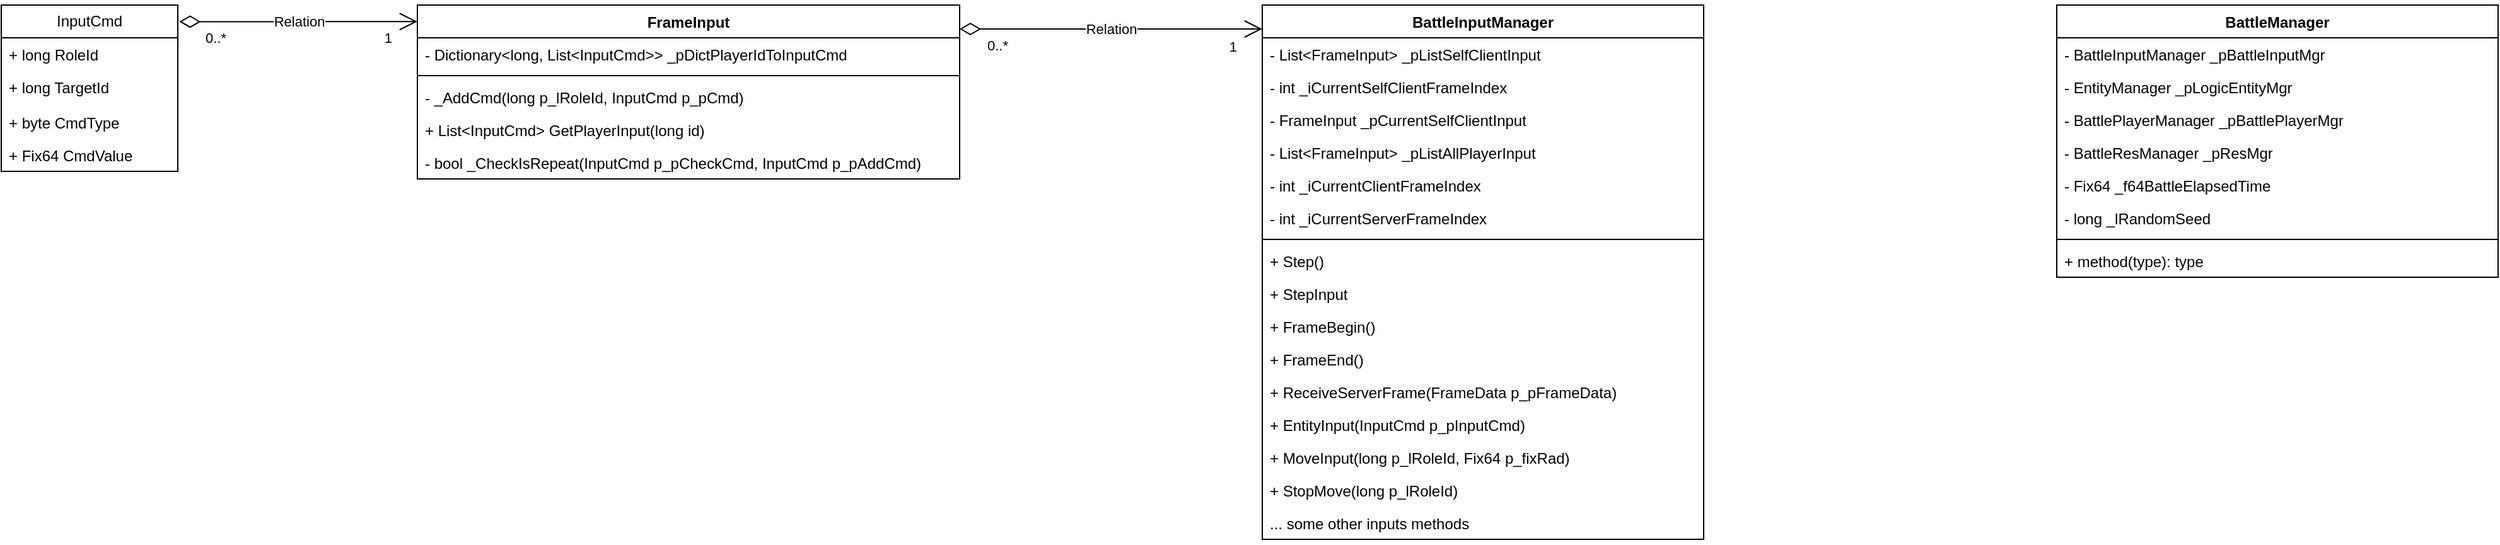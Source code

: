 <mxfile version="24.7.6">
  <diagram name="第 1 页" id="vn7D_aWN6ewGX6JlG7Fq">
    <mxGraphModel dx="660" dy="360" grid="1" gridSize="10" guides="1" tooltips="1" connect="1" arrows="1" fold="1" page="1" pageScale="1" pageWidth="827" pageHeight="1169" math="0" shadow="0">
      <root>
        <mxCell id="0" />
        <mxCell id="1" parent="0" />
        <mxCell id="2KxdIZGqT5pQ6b2vrtWy-5" value="InputCmd" style="swimlane;fontStyle=0;childLayout=stackLayout;horizontal=1;startSize=26;fillColor=none;horizontalStack=0;resizeParent=1;resizeParentMax=0;resizeLast=0;collapsible=1;marginBottom=0;whiteSpace=wrap;html=1;" vertex="1" parent="1">
          <mxGeometry x="200" y="80" width="140" height="132" as="geometry" />
        </mxCell>
        <mxCell id="2KxdIZGqT5pQ6b2vrtWy-6" value="+&amp;nbsp;long RoleId&lt;div&gt;&lt;br&gt;&lt;/div&gt;" style="text;strokeColor=none;fillColor=none;align=left;verticalAlign=top;spacingLeft=4;spacingRight=4;overflow=hidden;rotatable=0;points=[[0,0.5],[1,0.5]];portConstraint=eastwest;whiteSpace=wrap;html=1;" vertex="1" parent="2KxdIZGqT5pQ6b2vrtWy-5">
          <mxGeometry y="26" width="140" height="26" as="geometry" />
        </mxCell>
        <mxCell id="2KxdIZGqT5pQ6b2vrtWy-7" value="+ long TargetId" style="text;strokeColor=none;fillColor=none;align=left;verticalAlign=top;spacingLeft=4;spacingRight=4;overflow=hidden;rotatable=0;points=[[0,0.5],[1,0.5]];portConstraint=eastwest;whiteSpace=wrap;html=1;" vertex="1" parent="2KxdIZGqT5pQ6b2vrtWy-5">
          <mxGeometry y="52" width="140" height="28" as="geometry" />
        </mxCell>
        <mxCell id="2KxdIZGqT5pQ6b2vrtWy-8" value="+ byte CmdType" style="text;strokeColor=none;fillColor=none;align=left;verticalAlign=top;spacingLeft=4;spacingRight=4;overflow=hidden;rotatable=0;points=[[0,0.5],[1,0.5]];portConstraint=eastwest;whiteSpace=wrap;html=1;" vertex="1" parent="2KxdIZGqT5pQ6b2vrtWy-5">
          <mxGeometry y="80" width="140" height="26" as="geometry" />
        </mxCell>
        <mxCell id="2KxdIZGqT5pQ6b2vrtWy-9" value="+ Fix64 CmdValue" style="text;strokeColor=none;fillColor=none;align=left;verticalAlign=top;spacingLeft=4;spacingRight=4;overflow=hidden;rotatable=0;points=[[0,0.5],[1,0.5]];portConstraint=eastwest;whiteSpace=wrap;html=1;" vertex="1" parent="2KxdIZGqT5pQ6b2vrtWy-5">
          <mxGeometry y="106" width="140" height="26" as="geometry" />
        </mxCell>
        <mxCell id="2KxdIZGqT5pQ6b2vrtWy-10" value="FrameInput" style="swimlane;fontStyle=1;align=center;verticalAlign=top;childLayout=stackLayout;horizontal=1;startSize=26;horizontalStack=0;resizeParent=1;resizeParentMax=0;resizeLast=0;collapsible=1;marginBottom=0;whiteSpace=wrap;html=1;" vertex="1" parent="1">
          <mxGeometry x="530" y="80" width="430" height="138" as="geometry" />
        </mxCell>
        <mxCell id="2KxdIZGqT5pQ6b2vrtWy-11" value="-&amp;nbsp;Dictionary&amp;lt;long, List&amp;lt;InputCmd&amp;gt;&amp;gt; _pDictPlayerIdToInputCmd" style="text;strokeColor=none;fillColor=none;align=left;verticalAlign=top;spacingLeft=4;spacingRight=4;overflow=hidden;rotatable=0;points=[[0,0.5],[1,0.5]];portConstraint=eastwest;whiteSpace=wrap;html=1;" vertex="1" parent="2KxdIZGqT5pQ6b2vrtWy-10">
          <mxGeometry y="26" width="430" height="26" as="geometry" />
        </mxCell>
        <mxCell id="2KxdIZGqT5pQ6b2vrtWy-12" value="" style="line;strokeWidth=1;fillColor=none;align=left;verticalAlign=middle;spacingTop=-1;spacingLeft=3;spacingRight=3;rotatable=0;labelPosition=right;points=[];portConstraint=eastwest;strokeColor=inherit;" vertex="1" parent="2KxdIZGqT5pQ6b2vrtWy-10">
          <mxGeometry y="52" width="430" height="8" as="geometry" />
        </mxCell>
        <mxCell id="2KxdIZGqT5pQ6b2vrtWy-13" value="- _AddCmd(long p_lRoleId, InputCmd p_pCmd)" style="text;strokeColor=none;fillColor=none;align=left;verticalAlign=top;spacingLeft=4;spacingRight=4;overflow=hidden;rotatable=0;points=[[0,0.5],[1,0.5]];portConstraint=eastwest;whiteSpace=wrap;html=1;" vertex="1" parent="2KxdIZGqT5pQ6b2vrtWy-10">
          <mxGeometry y="60" width="430" height="26" as="geometry" />
        </mxCell>
        <mxCell id="2KxdIZGqT5pQ6b2vrtWy-17" value="+ List&amp;lt;InputCmd&amp;gt; GetPlayerInput(long id)&amp;nbsp;" style="text;strokeColor=none;fillColor=none;align=left;verticalAlign=top;spacingLeft=4;spacingRight=4;overflow=hidden;rotatable=0;points=[[0,0.5],[1,0.5]];portConstraint=eastwest;whiteSpace=wrap;html=1;" vertex="1" parent="2KxdIZGqT5pQ6b2vrtWy-10">
          <mxGeometry y="86" width="430" height="26" as="geometry" />
        </mxCell>
        <mxCell id="2KxdIZGqT5pQ6b2vrtWy-22" value="- bool _CheckIsRepeat(InputCmd p_pCheckCmd, InputCmd p_pAddCmd)" style="text;strokeColor=none;fillColor=none;align=left;verticalAlign=top;spacingLeft=4;spacingRight=4;overflow=hidden;rotatable=0;points=[[0,0.5],[1,0.5]];portConstraint=eastwest;whiteSpace=wrap;html=1;" vertex="1" parent="2KxdIZGqT5pQ6b2vrtWy-10">
          <mxGeometry y="112" width="430" height="26" as="geometry" />
        </mxCell>
        <mxCell id="2KxdIZGqT5pQ6b2vrtWy-14" value="Relation" style="endArrow=open;html=1;endSize=12;startArrow=diamondThin;startSize=14;startFill=0;edgeStyle=orthogonalEdgeStyle;rounded=0;exitX=1.009;exitY=0.1;exitDx=0;exitDy=0;exitPerimeter=0;entryX=0;entryY=0.095;entryDx=0;entryDy=0;entryPerimeter=0;" edge="1" parent="1" source="2KxdIZGqT5pQ6b2vrtWy-5" target="2KxdIZGqT5pQ6b2vrtWy-10">
          <mxGeometry relative="1" as="geometry">
            <mxPoint x="260" y="340" as="sourcePoint" />
            <mxPoint x="490" y="320" as="targetPoint" />
          </mxGeometry>
        </mxCell>
        <mxCell id="2KxdIZGqT5pQ6b2vrtWy-15" value="0..*" style="edgeLabel;resizable=0;html=1;align=left;verticalAlign=top;" connectable="0" vertex="1" parent="2KxdIZGqT5pQ6b2vrtWy-14">
          <mxGeometry x="-1" relative="1" as="geometry">
            <mxPoint x="19" as="offset" />
          </mxGeometry>
        </mxCell>
        <mxCell id="2KxdIZGqT5pQ6b2vrtWy-16" value="1" style="edgeLabel;resizable=0;html=1;align=right;verticalAlign=top;" connectable="0" vertex="1" parent="2KxdIZGqT5pQ6b2vrtWy-14">
          <mxGeometry x="1" relative="1" as="geometry">
            <mxPoint x="-20" as="offset" />
          </mxGeometry>
        </mxCell>
        <mxCell id="2KxdIZGqT5pQ6b2vrtWy-23" value="BattleInputManager" style="swimlane;fontStyle=1;align=center;verticalAlign=top;childLayout=stackLayout;horizontal=1;startSize=26;horizontalStack=0;resizeParent=1;resizeParentMax=0;resizeLast=0;collapsible=1;marginBottom=0;whiteSpace=wrap;html=1;" vertex="1" parent="1">
          <mxGeometry x="1200" y="80" width="350" height="424" as="geometry" />
        </mxCell>
        <mxCell id="2KxdIZGqT5pQ6b2vrtWy-24" value="- List&amp;lt;FrameInput&amp;gt; _pListSelfClientInput&amp;nbsp;" style="text;strokeColor=none;fillColor=none;align=left;verticalAlign=top;spacingLeft=4;spacingRight=4;overflow=hidden;rotatable=0;points=[[0,0.5],[1,0.5]];portConstraint=eastwest;whiteSpace=wrap;html=1;" vertex="1" parent="2KxdIZGqT5pQ6b2vrtWy-23">
          <mxGeometry y="26" width="350" height="26" as="geometry" />
        </mxCell>
        <mxCell id="2KxdIZGqT5pQ6b2vrtWy-27" value="-&amp;nbsp;int _iCurrentSelfClientFrameIndex" style="text;strokeColor=none;fillColor=none;align=left;verticalAlign=top;spacingLeft=4;spacingRight=4;overflow=hidden;rotatable=0;points=[[0,0.5],[1,0.5]];portConstraint=eastwest;whiteSpace=wrap;html=1;" vertex="1" parent="2KxdIZGqT5pQ6b2vrtWy-23">
          <mxGeometry y="52" width="350" height="26" as="geometry" />
        </mxCell>
        <mxCell id="2KxdIZGqT5pQ6b2vrtWy-28" value="- FrameInput _pCurrentSelfClientInput" style="text;strokeColor=none;fillColor=none;align=left;verticalAlign=top;spacingLeft=4;spacingRight=4;overflow=hidden;rotatable=0;points=[[0,0.5],[1,0.5]];portConstraint=eastwest;whiteSpace=wrap;html=1;" vertex="1" parent="2KxdIZGqT5pQ6b2vrtWy-23">
          <mxGeometry y="78" width="350" height="26" as="geometry" />
        </mxCell>
        <mxCell id="2KxdIZGqT5pQ6b2vrtWy-29" value="- List&amp;lt;FrameInput&amp;gt; _pListAllPlayerInput&amp;nbsp;" style="text;strokeColor=none;fillColor=none;align=left;verticalAlign=top;spacingLeft=4;spacingRight=4;overflow=hidden;rotatable=0;points=[[0,0.5],[1,0.5]];portConstraint=eastwest;whiteSpace=wrap;html=1;" vertex="1" parent="2KxdIZGqT5pQ6b2vrtWy-23">
          <mxGeometry y="104" width="350" height="26" as="geometry" />
        </mxCell>
        <mxCell id="2KxdIZGqT5pQ6b2vrtWy-30" value="-&amp;nbsp;int _iCurrentClientFrameIndex" style="text;strokeColor=none;fillColor=none;align=left;verticalAlign=top;spacingLeft=4;spacingRight=4;overflow=hidden;rotatable=0;points=[[0,0.5],[1,0.5]];portConstraint=eastwest;whiteSpace=wrap;html=1;" vertex="1" parent="2KxdIZGqT5pQ6b2vrtWy-23">
          <mxGeometry y="130" width="350" height="26" as="geometry" />
        </mxCell>
        <mxCell id="2KxdIZGqT5pQ6b2vrtWy-31" value="-&amp;nbsp;int _iCurrentServerFrameIndex" style="text;strokeColor=none;fillColor=none;align=left;verticalAlign=top;spacingLeft=4;spacingRight=4;overflow=hidden;rotatable=0;points=[[0,0.5],[1,0.5]];portConstraint=eastwest;whiteSpace=wrap;html=1;" vertex="1" parent="2KxdIZGqT5pQ6b2vrtWy-23">
          <mxGeometry y="156" width="350" height="26" as="geometry" />
        </mxCell>
        <mxCell id="2KxdIZGqT5pQ6b2vrtWy-25" value="" style="line;strokeWidth=1;fillColor=none;align=left;verticalAlign=middle;spacingTop=-1;spacingLeft=3;spacingRight=3;rotatable=0;labelPosition=right;points=[];portConstraint=eastwest;strokeColor=inherit;" vertex="1" parent="2KxdIZGqT5pQ6b2vrtWy-23">
          <mxGeometry y="182" width="350" height="8" as="geometry" />
        </mxCell>
        <mxCell id="2KxdIZGqT5pQ6b2vrtWy-49" value="+&amp;nbsp;Step()" style="text;strokeColor=none;fillColor=none;align=left;verticalAlign=top;spacingLeft=4;spacingRight=4;overflow=hidden;rotatable=0;points=[[0,0.5],[1,0.5]];portConstraint=eastwest;whiteSpace=wrap;html=1;" vertex="1" parent="2KxdIZGqT5pQ6b2vrtWy-23">
          <mxGeometry y="190" width="350" height="26" as="geometry" />
        </mxCell>
        <mxCell id="2KxdIZGqT5pQ6b2vrtWy-48" value="+&amp;nbsp;StepInput" style="text;strokeColor=none;fillColor=none;align=left;verticalAlign=top;spacingLeft=4;spacingRight=4;overflow=hidden;rotatable=0;points=[[0,0.5],[1,0.5]];portConstraint=eastwest;whiteSpace=wrap;html=1;" vertex="1" parent="2KxdIZGqT5pQ6b2vrtWy-23">
          <mxGeometry y="216" width="350" height="26" as="geometry" />
        </mxCell>
        <mxCell id="2KxdIZGqT5pQ6b2vrtWy-26" value="+ FrameBegin()" style="text;strokeColor=none;fillColor=none;align=left;verticalAlign=top;spacingLeft=4;spacingRight=4;overflow=hidden;rotatable=0;points=[[0,0.5],[1,0.5]];portConstraint=eastwest;whiteSpace=wrap;html=1;" vertex="1" parent="2KxdIZGqT5pQ6b2vrtWy-23">
          <mxGeometry y="242" width="350" height="26" as="geometry" />
        </mxCell>
        <mxCell id="2KxdIZGqT5pQ6b2vrtWy-32" value="+ FrameEnd()" style="text;strokeColor=none;fillColor=none;align=left;verticalAlign=top;spacingLeft=4;spacingRight=4;overflow=hidden;rotatable=0;points=[[0,0.5],[1,0.5]];portConstraint=eastwest;whiteSpace=wrap;html=1;" vertex="1" parent="2KxdIZGqT5pQ6b2vrtWy-23">
          <mxGeometry y="268" width="350" height="26" as="geometry" />
        </mxCell>
        <mxCell id="2KxdIZGqT5pQ6b2vrtWy-43" value="+&amp;nbsp;ReceiveServerFrame(FrameData p_pFrameData)" style="text;strokeColor=none;fillColor=none;align=left;verticalAlign=top;spacingLeft=4;spacingRight=4;overflow=hidden;rotatable=0;points=[[0,0.5],[1,0.5]];portConstraint=eastwest;whiteSpace=wrap;html=1;" vertex="1" parent="2KxdIZGqT5pQ6b2vrtWy-23">
          <mxGeometry y="294" width="350" height="26" as="geometry" />
        </mxCell>
        <mxCell id="2KxdIZGqT5pQ6b2vrtWy-44" value="+&amp;nbsp;EntityInput(InputCmd p_pInputCmd)" style="text;strokeColor=none;fillColor=none;align=left;verticalAlign=top;spacingLeft=4;spacingRight=4;overflow=hidden;rotatable=0;points=[[0,0.5],[1,0.5]];portConstraint=eastwest;whiteSpace=wrap;html=1;" vertex="1" parent="2KxdIZGqT5pQ6b2vrtWy-23">
          <mxGeometry y="320" width="350" height="26" as="geometry" />
        </mxCell>
        <mxCell id="2KxdIZGqT5pQ6b2vrtWy-45" value="+&amp;nbsp;MoveInput(long p_lRoleId, Fix64 p_fixRad)" style="text;strokeColor=none;fillColor=none;align=left;verticalAlign=top;spacingLeft=4;spacingRight=4;overflow=hidden;rotatable=0;points=[[0,0.5],[1,0.5]];portConstraint=eastwest;whiteSpace=wrap;html=1;" vertex="1" parent="2KxdIZGqT5pQ6b2vrtWy-23">
          <mxGeometry y="346" width="350" height="26" as="geometry" />
        </mxCell>
        <mxCell id="2KxdIZGqT5pQ6b2vrtWy-46" value="+&amp;nbsp;StopMove(long p_lRoleId)" style="text;strokeColor=none;fillColor=none;align=left;verticalAlign=top;spacingLeft=4;spacingRight=4;overflow=hidden;rotatable=0;points=[[0,0.5],[1,0.5]];portConstraint=eastwest;whiteSpace=wrap;html=1;" vertex="1" parent="2KxdIZGqT5pQ6b2vrtWy-23">
          <mxGeometry y="372" width="350" height="26" as="geometry" />
        </mxCell>
        <mxCell id="2KxdIZGqT5pQ6b2vrtWy-47" value="... some&amp;nbsp;other inputs&amp;nbsp;methods" style="text;strokeColor=none;fillColor=none;align=left;verticalAlign=top;spacingLeft=4;spacingRight=4;overflow=hidden;rotatable=0;points=[[0,0.5],[1,0.5]];portConstraint=eastwest;whiteSpace=wrap;html=1;" vertex="1" parent="2KxdIZGqT5pQ6b2vrtWy-23">
          <mxGeometry y="398" width="350" height="26" as="geometry" />
        </mxCell>
        <mxCell id="2KxdIZGqT5pQ6b2vrtWy-39" value="Relation" style="endArrow=open;html=1;endSize=12;startArrow=diamondThin;startSize=14;startFill=0;edgeStyle=orthogonalEdgeStyle;rounded=0;" edge="1" parent="1" source="2KxdIZGqT5pQ6b2vrtWy-10" target="2KxdIZGqT5pQ6b2vrtWy-23">
          <mxGeometry relative="1" as="geometry">
            <mxPoint x="810.0" y="270.898" as="sourcePoint" />
            <mxPoint x="1053.07" y="270.002" as="targetPoint" />
            <Array as="points">
              <mxPoint x="1160" y="99" />
              <mxPoint x="1160" y="99" />
            </Array>
          </mxGeometry>
        </mxCell>
        <mxCell id="2KxdIZGqT5pQ6b2vrtWy-40" value="0..*" style="edgeLabel;resizable=0;html=1;align=left;verticalAlign=top;" connectable="0" vertex="1" parent="2KxdIZGqT5pQ6b2vrtWy-39">
          <mxGeometry x="-1" relative="1" as="geometry">
            <mxPoint x="20" as="offset" />
          </mxGeometry>
        </mxCell>
        <mxCell id="2KxdIZGqT5pQ6b2vrtWy-41" value="1" style="edgeLabel;resizable=0;html=1;align=right;verticalAlign=top;" connectable="0" vertex="1" parent="2KxdIZGqT5pQ6b2vrtWy-39">
          <mxGeometry x="1" relative="1" as="geometry">
            <mxPoint x="-20" y="1" as="offset" />
          </mxGeometry>
        </mxCell>
        <mxCell id="2KxdIZGqT5pQ6b2vrtWy-50" value="BattleManager" style="swimlane;fontStyle=1;align=center;verticalAlign=top;childLayout=stackLayout;horizontal=1;startSize=26;horizontalStack=0;resizeParent=1;resizeParentMax=0;resizeLast=0;collapsible=1;marginBottom=0;whiteSpace=wrap;html=1;" vertex="1" parent="1">
          <mxGeometry x="1830" y="80" width="350" height="216" as="geometry" />
        </mxCell>
        <mxCell id="2KxdIZGqT5pQ6b2vrtWy-51" value="- BattleInputManager _pBattleInputMgr" style="text;strokeColor=none;fillColor=none;align=left;verticalAlign=top;spacingLeft=4;spacingRight=4;overflow=hidden;rotatable=0;points=[[0,0.5],[1,0.5]];portConstraint=eastwest;whiteSpace=wrap;html=1;" vertex="1" parent="2KxdIZGqT5pQ6b2vrtWy-50">
          <mxGeometry y="26" width="350" height="26" as="geometry" />
        </mxCell>
        <mxCell id="2KxdIZGqT5pQ6b2vrtWy-55" value="- EntityManager _pLogicEntityMgr" style="text;strokeColor=none;fillColor=none;align=left;verticalAlign=top;spacingLeft=4;spacingRight=4;overflow=hidden;rotatable=0;points=[[0,0.5],[1,0.5]];portConstraint=eastwest;whiteSpace=wrap;html=1;" vertex="1" parent="2KxdIZGqT5pQ6b2vrtWy-50">
          <mxGeometry y="52" width="350" height="26" as="geometry" />
        </mxCell>
        <mxCell id="2KxdIZGqT5pQ6b2vrtWy-56" value="- BattlePlayerManager _pBattlePlayerMgr" style="text;strokeColor=none;fillColor=none;align=left;verticalAlign=top;spacingLeft=4;spacingRight=4;overflow=hidden;rotatable=0;points=[[0,0.5],[1,0.5]];portConstraint=eastwest;whiteSpace=wrap;html=1;" vertex="1" parent="2KxdIZGqT5pQ6b2vrtWy-50">
          <mxGeometry y="78" width="350" height="26" as="geometry" />
        </mxCell>
        <mxCell id="2KxdIZGqT5pQ6b2vrtWy-54" value="- BattleResManager _pResMgr" style="text;strokeColor=none;fillColor=none;align=left;verticalAlign=top;spacingLeft=4;spacingRight=4;overflow=hidden;rotatable=0;points=[[0,0.5],[1,0.5]];portConstraint=eastwest;whiteSpace=wrap;html=1;" vertex="1" parent="2KxdIZGqT5pQ6b2vrtWy-50">
          <mxGeometry y="104" width="350" height="26" as="geometry" />
        </mxCell>
        <mxCell id="2KxdIZGqT5pQ6b2vrtWy-57" value="-&amp;nbsp;Fix64 _f64BattleElapsedTime" style="text;strokeColor=none;fillColor=none;align=left;verticalAlign=top;spacingLeft=4;spacingRight=4;overflow=hidden;rotatable=0;points=[[0,0.5],[1,0.5]];portConstraint=eastwest;whiteSpace=wrap;html=1;" vertex="1" parent="2KxdIZGqT5pQ6b2vrtWy-50">
          <mxGeometry y="130" width="350" height="26" as="geometry" />
        </mxCell>
        <mxCell id="2KxdIZGqT5pQ6b2vrtWy-58" value="-&amp;nbsp;long _lRandomSeed" style="text;strokeColor=none;fillColor=none;align=left;verticalAlign=top;spacingLeft=4;spacingRight=4;overflow=hidden;rotatable=0;points=[[0,0.5],[1,0.5]];portConstraint=eastwest;whiteSpace=wrap;html=1;" vertex="1" parent="2KxdIZGqT5pQ6b2vrtWy-50">
          <mxGeometry y="156" width="350" height="26" as="geometry" />
        </mxCell>
        <mxCell id="2KxdIZGqT5pQ6b2vrtWy-52" value="" style="line;strokeWidth=1;fillColor=none;align=left;verticalAlign=middle;spacingTop=-1;spacingLeft=3;spacingRight=3;rotatable=0;labelPosition=right;points=[];portConstraint=eastwest;strokeColor=inherit;" vertex="1" parent="2KxdIZGqT5pQ6b2vrtWy-50">
          <mxGeometry y="182" width="350" height="8" as="geometry" />
        </mxCell>
        <mxCell id="2KxdIZGqT5pQ6b2vrtWy-53" value="+ method(type): type" style="text;strokeColor=none;fillColor=none;align=left;verticalAlign=top;spacingLeft=4;spacingRight=4;overflow=hidden;rotatable=0;points=[[0,0.5],[1,0.5]];portConstraint=eastwest;whiteSpace=wrap;html=1;" vertex="1" parent="2KxdIZGqT5pQ6b2vrtWy-50">
          <mxGeometry y="190" width="350" height="26" as="geometry" />
        </mxCell>
      </root>
    </mxGraphModel>
  </diagram>
</mxfile>
